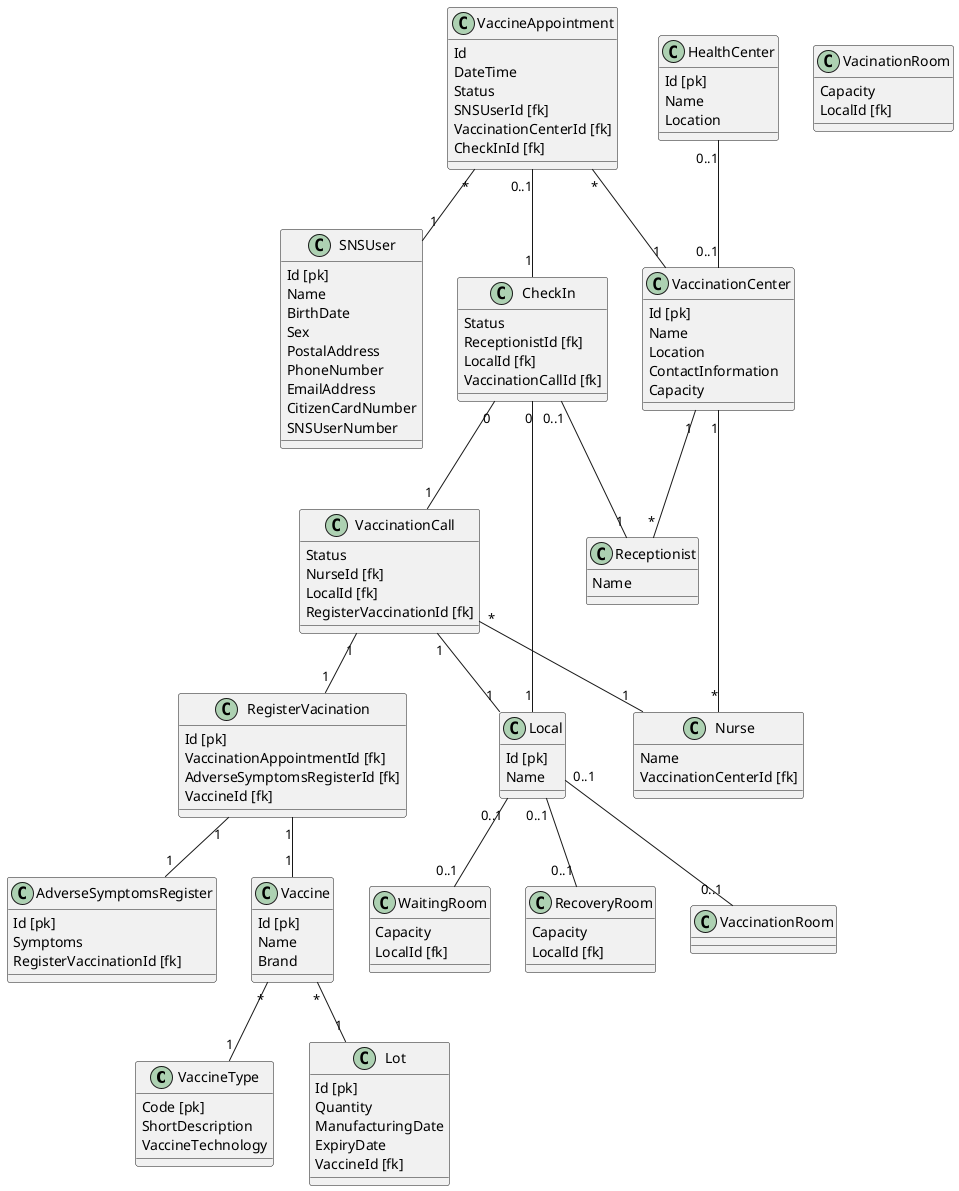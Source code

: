 @startuml

!define ENTITY class
!define ENDENTITY end class


ENTITY VaccineType {
    Code [pk]
    ShortDescription
    VaccineTechnology
}

ENTITY Vaccine {
    Id [pk]
    Name
    Brand
}

ENTITY SNSUser {
    Id [pk]
    Name
    BirthDate
    Sex
    PostalAddress
    PhoneNumber
    EmailAddress
    CitizenCardNumber
    SNSUserNumber
}

ENTITY VaccinationCenter {
    Id [pk]
    Name
    Location
    ContactInformation
    Capacity
}

ENTITY Receptionist {
    Name
}

ENTITY Nurse {
    Name
    VaccinationCenterId [fk]
}

ENTITY HealthCenter {
     Id [pk]
     Name
     Location
}

ENTITY VaccineAppointment {
    Id
       DateTime
       Status
    SNSUserId [fk]
    VaccinationCenterId [fk]
    CheckInId [fk]
}


ENTITY VaccinationCall {
Status
NurseId [fk]
LocalId [fk]
RegisterVaccinationId [fk]
}


ENTITY AdverseSymptomsRegister {
    Id [pk]
    Symptoms
    RegisterVaccinationId [fk]
}

ENTITY Lot {
    Id [pk]
    Quantity
    ManufacturingDate
    ExpiryDate
    VaccineId [fk]
}

ENTITY Local {
    Id [pk]
    Name
}

ENTITY CheckIn {
    Status
    ReceptionistId [fk]
    LocalId [fk]
    VaccinationCallId [fk]
}

ENTITY WaitingRoom {
    Capacity
    LocalId [fk]
}

ENTITY VacinationRoom {
    Capacity
    LocalId [fk]
}

ENTITY RecoveryRoom {
    Capacity
    LocalId [fk]
}

ENTITY RegisterVacination {
    Id [pk]
    VaccinationAppointmentId [fk]
    AdverseSymptomsRegisterId [fk]
    VaccineId [fk]
}



VaccinationCenter "1" -- "*" Nurse
VaccinationCenter "1" -- "*" Receptionist
VaccineAppointment "0..1" -- "1" CheckIn
VaccineAppointment "*" -- "1" SNSUser
VaccineAppointment "*" -- "1" VaccinationCenter
VaccinationCall "*" -- "1" Nurse
VaccinationCall "1" -- "1" Local
VaccinationCall "1" -- "1" RegisterVacination
RegisterVacination "1" -- "1" AdverseSymptomsRegister
RegisterVacination "1" -- "1" Vaccine
CheckIn "0..1" -- "1" Receptionist
CheckIn "0" -- "1" Local
CheckIn "0" -- "1" VaccinationCall
Vaccine "*" -- "1" Lot
Vaccine "*" -- "1" VaccineType
Local "0..1" -- "0..1" WaitingRoom
Local "0..1" -- "0..1" VaccinationRoom
Local "0..1" -- "0..1" RecoveryRoom
HealthCenter "0..1" -- "0..1" VaccinationCenter



@enduml
